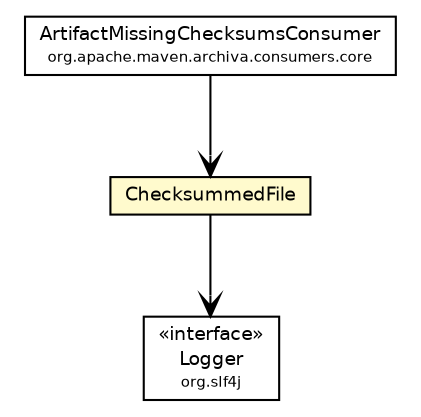 #!/usr/local/bin/dot
#
# Class diagram 
# Generated by UmlGraph version 4.6 (http://www.spinellis.gr/sw/umlgraph)
#

digraph G {
	edge [fontname="Helvetica",fontsize=10,labelfontname="Helvetica",labelfontsize=10];
	node [fontname="Helvetica",fontsize=10,shape=plaintext];
	// org.apache.archiva.checksum.ChecksummedFile
	c26114 [label=<<table border="0" cellborder="1" cellspacing="0" cellpadding="2" port="p" bgcolor="lemonChiffon" href="./ChecksummedFile.html">
		<tr><td><table border="0" cellspacing="0" cellpadding="1">
			<tr><td> ChecksummedFile </td></tr>
		</table></td></tr>
		</table>>, fontname="Helvetica", fontcolor="black", fontsize=9.0];
	// org.apache.maven.archiva.consumers.core.ArtifactMissingChecksumsConsumer
	c26254 [label=<<table border="0" cellborder="1" cellspacing="0" cellpadding="2" port="p" href="../../maven/archiva/consumers/core/ArtifactMissingChecksumsConsumer.html">
		<tr><td><table border="0" cellspacing="0" cellpadding="1">
			<tr><td> ArtifactMissingChecksumsConsumer </td></tr>
			<tr><td><font point-size="7.0"> org.apache.maven.archiva.consumers.core </font></td></tr>
		</table></td></tr>
		</table>>, fontname="Helvetica", fontcolor="black", fontsize=9.0];
	// org.apache.archiva.checksum.ChecksummedFile NAVASSOC org.slf4j.Logger
	c26114:p -> c26489:p [taillabel="", label="", headlabel="", fontname="Helvetica", fontcolor="black", fontsize=10.0, color="black", arrowhead=open];
	// org.apache.maven.archiva.consumers.core.ArtifactMissingChecksumsConsumer NAVASSOC org.apache.archiva.checksum.ChecksummedFile
	c26254:p -> c26114:p [taillabel="", label="", headlabel="", fontname="Helvetica", fontcolor="black", fontsize=10.0, color="black", arrowhead=open];
	// org.slf4j.Logger
	c26489 [label=<<table border="0" cellborder="1" cellspacing="0" cellpadding="2" port="p" href="http://java.sun.com/j2se/1.4.2/docs/api/org/slf4j/Logger.html">
		<tr><td><table border="0" cellspacing="0" cellpadding="1">
			<tr><td> &laquo;interface&raquo; </td></tr>
			<tr><td> Logger </td></tr>
			<tr><td><font point-size="7.0"> org.slf4j </font></td></tr>
		</table></td></tr>
		</table>>, fontname="Helvetica", fontcolor="black", fontsize=9.0];
}

